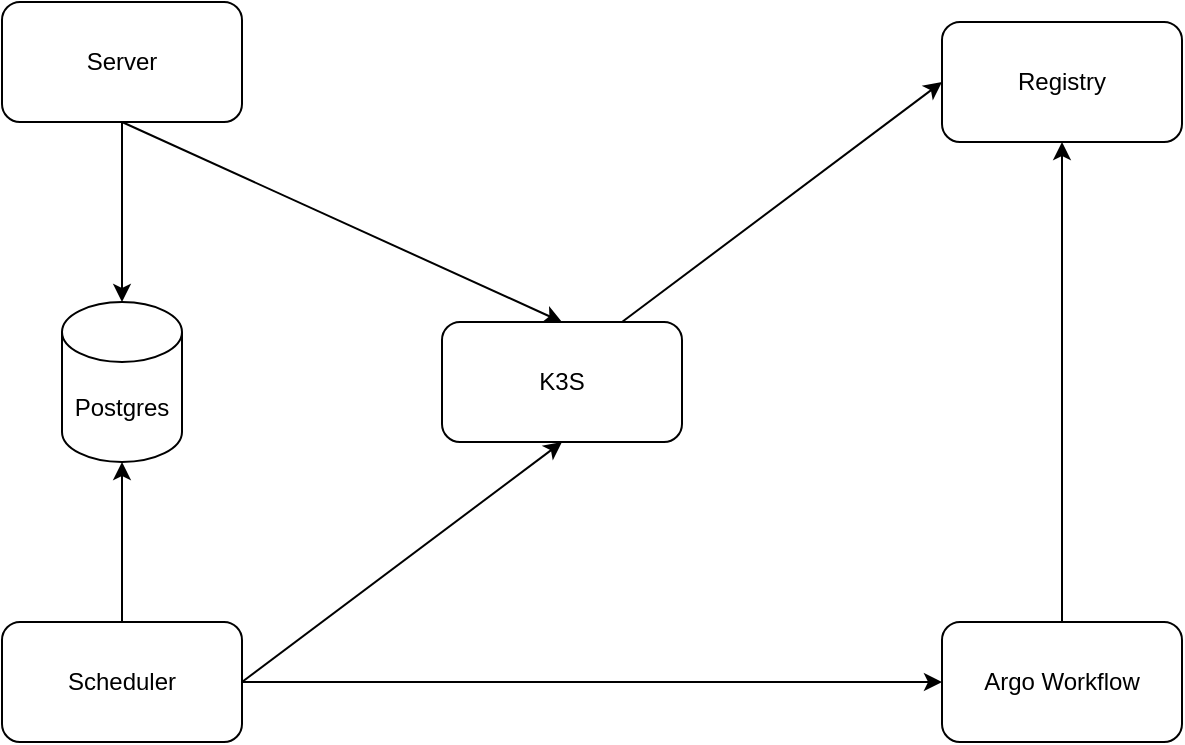 <mxfile version="15.5.4" type="embed"><diagram id="ckkWlvpMM3bTlFuj_kHR" name="第 1 页"><mxGraphModel dx="922" dy="676" grid="1" gridSize="10" guides="1" tooltips="1" connect="1" arrows="1" fold="1" page="1" pageScale="1" pageWidth="827" pageHeight="1169" math="0" shadow="0"><root><mxCell id="0"/><mxCell id="1" parent="0"/><mxCell id="4" style="edgeStyle=none;html=1;exitX=0.5;exitY=1;exitDx=0;exitDy=0;entryX=0.5;entryY=0;entryDx=0;entryDy=0;" parent="1" source="2" target="5" edge="1"><mxGeometry relative="1" as="geometry"/></mxCell><mxCell id="8" style="edgeStyle=none;html=1;exitX=0.5;exitY=1;exitDx=0;exitDy=0;entryX=0.5;entryY=0;entryDx=0;entryDy=0;entryPerimeter=0;" parent="1" source="2" target="7" edge="1"><mxGeometry relative="1" as="geometry"/></mxCell><mxCell id="2" value="Server" style="rounded=1;whiteSpace=wrap;html=1;" parent="1" vertex="1"><mxGeometry x="119" y="90" width="120" height="60" as="geometry"/></mxCell><mxCell id="6" style="edgeStyle=none;html=1;exitX=1;exitY=0.5;exitDx=0;exitDy=0;entryX=0.5;entryY=1;entryDx=0;entryDy=0;" parent="1" source="3" target="5" edge="1"><mxGeometry relative="1" as="geometry"/></mxCell><mxCell id="9" style="edgeStyle=none;html=1;exitX=0.5;exitY=0;exitDx=0;exitDy=0;entryX=0.5;entryY=1;entryDx=0;entryDy=0;entryPerimeter=0;" parent="1" source="3" target="7" edge="1"><mxGeometry relative="1" as="geometry"/></mxCell><mxCell id="14" style="edgeStyle=none;html=1;exitX=1;exitY=0.5;exitDx=0;exitDy=0;entryX=0;entryY=0.5;entryDx=0;entryDy=0;" parent="1" source="3" target="12" edge="1"><mxGeometry relative="1" as="geometry"/></mxCell><mxCell id="3" value="Scheduler" style="rounded=1;whiteSpace=wrap;html=1;" parent="1" vertex="1"><mxGeometry x="119" y="400" width="120" height="60" as="geometry"/></mxCell><mxCell id="11" style="edgeStyle=none;html=1;exitX=0.75;exitY=0;exitDx=0;exitDy=0;entryX=0;entryY=0.5;entryDx=0;entryDy=0;" parent="1" source="5" target="10" edge="1"><mxGeometry relative="1" as="geometry"/></mxCell><mxCell id="5" value="K3S" style="rounded=1;whiteSpace=wrap;html=1;" parent="1" vertex="1"><mxGeometry x="339" y="250" width="120" height="60" as="geometry"/></mxCell><mxCell id="7" value="Postgres" style="shape=cylinder3;whiteSpace=wrap;html=1;boundedLbl=1;backgroundOutline=1;size=15;" parent="1" vertex="1"><mxGeometry x="149" y="240" width="60" height="80" as="geometry"/></mxCell><mxCell id="10" value="Registry" style="rounded=1;whiteSpace=wrap;html=1;" parent="1" vertex="1"><mxGeometry x="589" y="100" width="120" height="60" as="geometry"/></mxCell><mxCell id="13" style="edgeStyle=none;html=1;exitX=0.5;exitY=0;exitDx=0;exitDy=0;" parent="1" source="12" target="10" edge="1"><mxGeometry relative="1" as="geometry"/></mxCell><mxCell id="12" value="Argo Workflow" style="rounded=1;whiteSpace=wrap;html=1;" parent="1" vertex="1"><mxGeometry x="589" y="400" width="120" height="60" as="geometry"/></mxCell></root></mxGraphModel></diagram></mxfile>